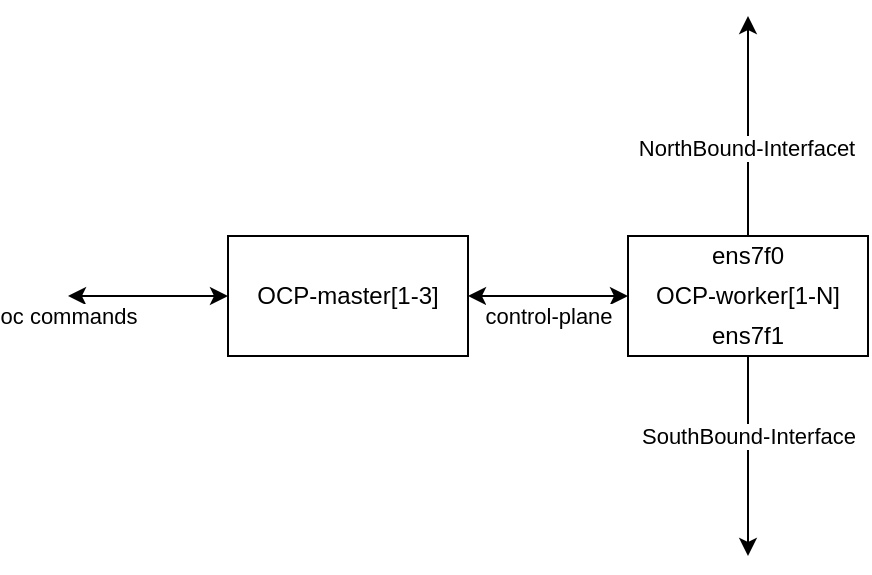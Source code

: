 <mxfile version="13.9.9" type="device"><diagram id="LCcVbl_ZD5xvy7nLt5CI" name="Page-1"><mxGraphModel dx="749" dy="550" grid="1" gridSize="10" guides="1" tooltips="1" connect="1" arrows="1" fold="1" page="1" pageScale="1" pageWidth="850" pageHeight="1100" math="0" shadow="0"><root><mxCell id="0"/><mxCell id="1" parent="0"/><mxCell id="bkulOcFg2aOD7mI0c0VD-1" value="OCP-master[1-3]" style="rounded=0;whiteSpace=wrap;html=1;" vertex="1" parent="1"><mxGeometry x="120" y="380" width="120" height="60" as="geometry"/></mxCell><mxCell id="bkulOcFg2aOD7mI0c0VD-2" value="OCP-worker[1-N]" style="rounded=0;whiteSpace=wrap;html=1;" vertex="1" parent="1"><mxGeometry x="320" y="380" width="120" height="60" as="geometry"/></mxCell><mxCell id="bkulOcFg2aOD7mI0c0VD-3" value="" style="endArrow=classic;startArrow=classic;html=1;entryX=0;entryY=0.5;entryDx=0;entryDy=0;exitX=1;exitY=0.5;exitDx=0;exitDy=0;" edge="1" parent="1" source="bkulOcFg2aOD7mI0c0VD-1" target="bkulOcFg2aOD7mI0c0VD-2"><mxGeometry width="50" height="50" relative="1" as="geometry"><mxPoint x="50" y="560" as="sourcePoint"/><mxPoint x="100" y="510" as="targetPoint"/></mxGeometry></mxCell><mxCell id="bkulOcFg2aOD7mI0c0VD-8" value="control-plane" style="edgeLabel;html=1;align=center;verticalAlign=middle;resizable=0;points=[];" vertex="1" connectable="0" parent="bkulOcFg2aOD7mI0c0VD-3"><mxGeometry x="-0.38" y="-3" relative="1" as="geometry"><mxPoint x="15.17" y="7" as="offset"/></mxGeometry></mxCell><mxCell id="bkulOcFg2aOD7mI0c0VD-4" value="" style="endArrow=classic;html=1;exitX=0.5;exitY=0;exitDx=0;exitDy=0;" edge="1" parent="1" source="bkulOcFg2aOD7mI0c0VD-2"><mxGeometry width="50" height="50" relative="1" as="geometry"><mxPoint x="390" y="340" as="sourcePoint"/><mxPoint x="380" y="270" as="targetPoint"/></mxGeometry></mxCell><mxCell id="bkulOcFg2aOD7mI0c0VD-5" value="NorthBound-Interfacet" style="edgeLabel;html=1;align=center;verticalAlign=middle;resizable=0;points=[];" vertex="1" connectable="0" parent="bkulOcFg2aOD7mI0c0VD-4"><mxGeometry x="-0.191" y="1" relative="1" as="geometry"><mxPoint as="offset"/></mxGeometry></mxCell><mxCell id="bkulOcFg2aOD7mI0c0VD-6" value="" style="endArrow=classic;html=1;exitX=0.5;exitY=1;exitDx=0;exitDy=0;" edge="1" parent="1" source="bkulOcFg2aOD7mI0c0VD-2"><mxGeometry width="50" height="50" relative="1" as="geometry"><mxPoint x="390" y="580" as="sourcePoint"/><mxPoint x="380" y="540" as="targetPoint"/></mxGeometry></mxCell><mxCell id="bkulOcFg2aOD7mI0c0VD-7" value="SouthBound-Interface" style="edgeLabel;html=1;align=center;verticalAlign=middle;resizable=0;points=[];" vertex="1" connectable="0" parent="bkulOcFg2aOD7mI0c0VD-6"><mxGeometry x="0.483" y="1" relative="1" as="geometry"><mxPoint x="-1" y="-34.48" as="offset"/></mxGeometry></mxCell><mxCell id="bkulOcFg2aOD7mI0c0VD-10" value="" style="endArrow=classic;startArrow=classic;html=1;entryX=0;entryY=0.5;entryDx=0;entryDy=0;" edge="1" parent="1" target="bkulOcFg2aOD7mI0c0VD-1"><mxGeometry width="50" height="50" relative="1" as="geometry"><mxPoint x="40" y="410" as="sourcePoint"/><mxPoint x="90" y="400" as="targetPoint"/></mxGeometry></mxCell><mxCell id="bkulOcFg2aOD7mI0c0VD-13" value="oc commands" style="edgeLabel;html=1;align=center;verticalAlign=middle;resizable=0;points=[];" vertex="1" connectable="0" parent="bkulOcFg2aOD7mI0c0VD-10"><mxGeometry x="-0.311" y="1" relative="1" as="geometry"><mxPoint x="-27.59" y="11" as="offset"/></mxGeometry></mxCell><mxCell id="bkulOcFg2aOD7mI0c0VD-14" value="ens7f0" style="text;html=1;strokeColor=none;fillColor=none;align=center;verticalAlign=middle;whiteSpace=wrap;rounded=0;" vertex="1" parent="1"><mxGeometry x="360" y="380" width="40" height="20" as="geometry"/></mxCell><mxCell id="bkulOcFg2aOD7mI0c0VD-15" value="ens7f1" style="text;html=1;strokeColor=none;fillColor=none;align=center;verticalAlign=middle;whiteSpace=wrap;rounded=0;" vertex="1" parent="1"><mxGeometry x="360" y="420" width="40" height="20" as="geometry"/></mxCell></root></mxGraphModel></diagram></mxfile>
